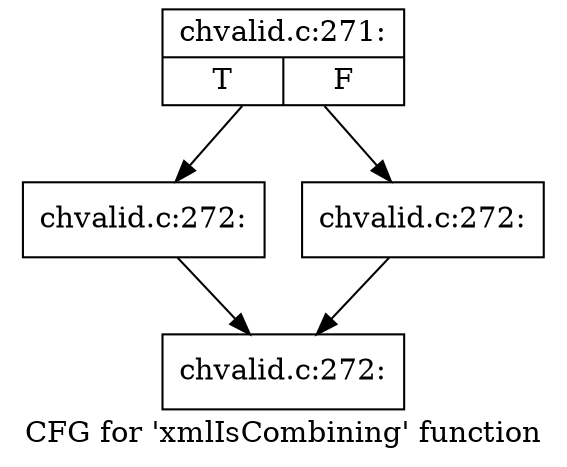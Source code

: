 digraph "CFG for 'xmlIsCombining' function" {
	label="CFG for 'xmlIsCombining' function";

	Node0x54c4f80 [shape=record,label="{chvalid.c:271:|{<s0>T|<s1>F}}"];
	Node0x54c4f80 -> Node0x54c5510;
	Node0x54c4f80 -> Node0x54c5560;
	Node0x54c5510 [shape=record,label="{chvalid.c:272:}"];
	Node0x54c5510 -> Node0x54c55b0;
	Node0x54c5560 [shape=record,label="{chvalid.c:272:}"];
	Node0x54c5560 -> Node0x54c55b0;
	Node0x54c55b0 [shape=record,label="{chvalid.c:272:}"];
}
